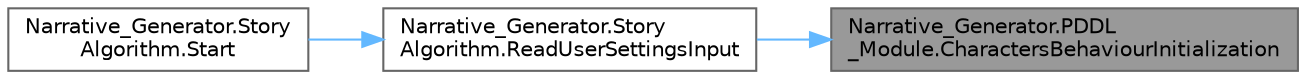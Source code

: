 digraph "Narrative_Generator.PDDL_Module.CharactersBehaviourInitialization"
{
 // LATEX_PDF_SIZE
  bgcolor="transparent";
  edge [fontname=Helvetica,fontsize=10,labelfontname=Helvetica,labelfontsize=10];
  node [fontname=Helvetica,fontsize=10,shape=box,height=0.2,width=0.4];
  rankdir="RL";
  Node1 [label="Narrative_Generator.PDDL\l_Module.CharactersBehaviourInitialization",height=0.2,width=0.4,color="gray40", fillcolor="grey60", style="filled", fontcolor="black",tooltip="A method that initializes variables with information about the behavior of agents with the passed val..."];
  Node1 -> Node2 [dir="back",color="steelblue1",style="solid"];
  Node2 [label="Narrative_Generator.Story\lAlgorithm.ReadUserSettingsInput",height=0.2,width=0.4,color="grey40", fillcolor="white", style="filled",URL="$class_narrative___generator_1_1_story_algorithm.html#aaa3a1cf9539b50679b3bd20596338c07",tooltip="A method that reads user-selected settings and transfers them to individual system modules."];
  Node2 -> Node3 [dir="back",color="steelblue1",style="solid"];
  Node3 [label="Narrative_Generator.Story\lAlgorithm.Start",height=0.2,width=0.4,color="grey40", fillcolor="white", style="filled",URL="$class_narrative___generator_1_1_story_algorithm.html#a5adcd998433cb838e814c1eb81ea753d",tooltip="Method is an entry point that controls the operation of the algorithm (the sequence of launching othe..."];
}
